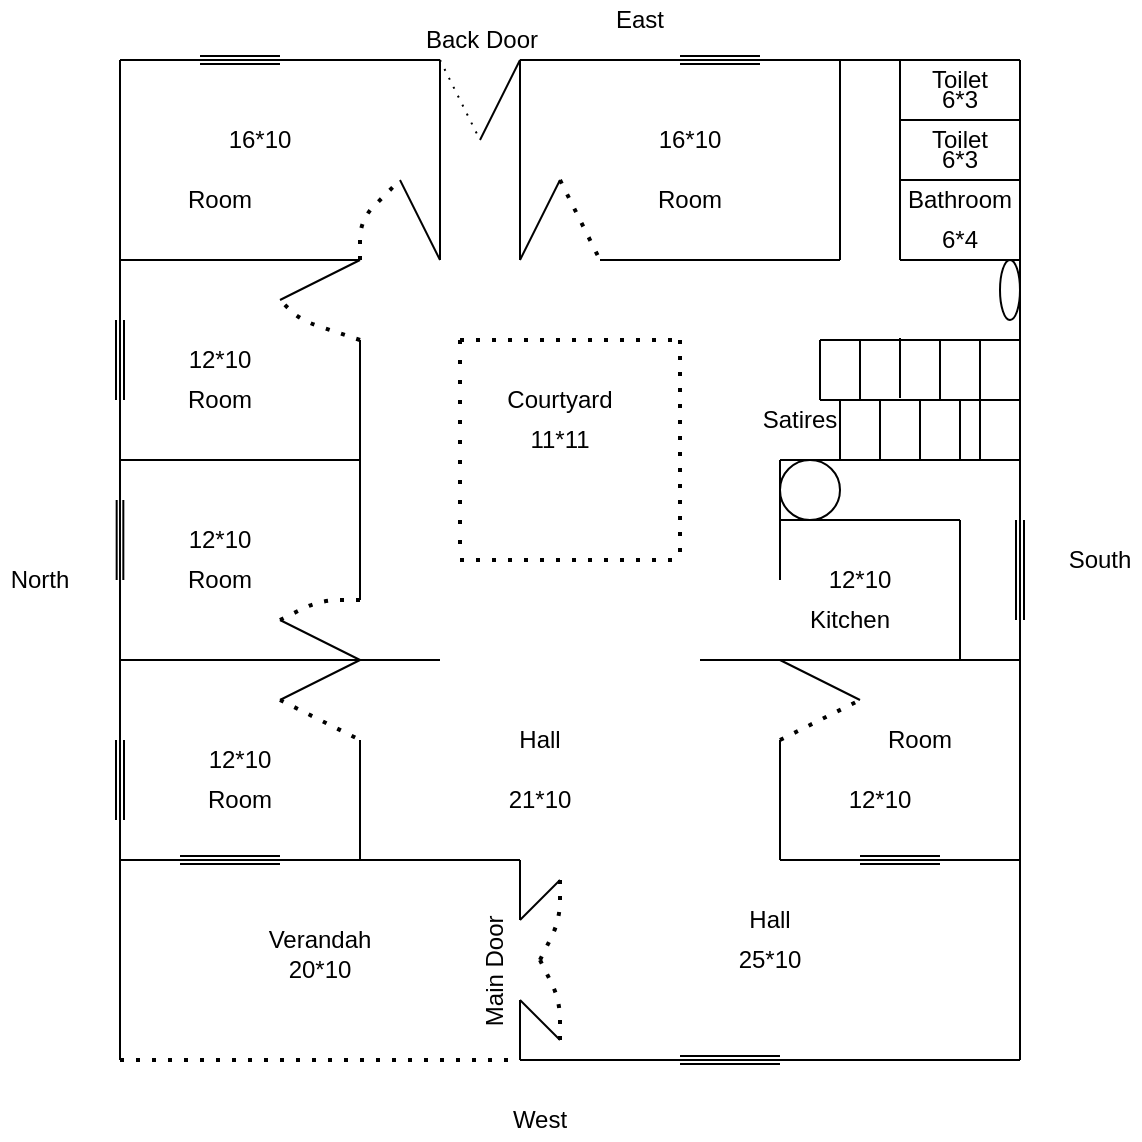 <mxfile version="13.6.5" type="github">
  <diagram id="W4qcIJqM5TH2uGRc-HzY" name="Page-1">
    <mxGraphModel dx="699" dy="483" grid="1" gridSize="10" guides="1" tooltips="1" connect="1" arrows="1" fold="1" page="1" pageScale="1" pageWidth="850" pageHeight="1100" math="0" shadow="0">
      <root>
        <mxCell id="0" />
        <mxCell id="1" parent="0" />
        <mxCell id="wTaN5fKpcjd5_OWW5WGO-2" value="" style="endArrow=none;html=1;" edge="1" parent="1">
          <mxGeometry width="50" height="50" relative="1" as="geometry">
            <mxPoint x="320" y="40" as="sourcePoint" />
            <mxPoint x="570" y="40" as="targetPoint" />
          </mxGeometry>
        </mxCell>
        <mxCell id="wTaN5fKpcjd5_OWW5WGO-3" value="" style="endArrow=none;html=1;" edge="1" parent="1">
          <mxGeometry width="50" height="50" relative="1" as="geometry">
            <mxPoint x="120" y="540" as="sourcePoint" />
            <mxPoint x="120" y="40" as="targetPoint" />
          </mxGeometry>
        </mxCell>
        <mxCell id="wTaN5fKpcjd5_OWW5WGO-4" value="" style="endArrow=none;html=1;" edge="1" parent="1">
          <mxGeometry width="50" height="50" relative="1" as="geometry">
            <mxPoint x="570" y="540" as="sourcePoint" />
            <mxPoint x="570" y="40" as="targetPoint" />
          </mxGeometry>
        </mxCell>
        <mxCell id="wTaN5fKpcjd5_OWW5WGO-5" value="" style="endArrow=none;html=1;" edge="1" parent="1">
          <mxGeometry width="50" height="50" relative="1" as="geometry">
            <mxPoint x="320" y="540" as="sourcePoint" />
            <mxPoint x="570" y="540" as="targetPoint" />
          </mxGeometry>
        </mxCell>
        <mxCell id="wTaN5fKpcjd5_OWW5WGO-6" value="" style="endArrow=none;dashed=1;html=1;dashPattern=1 3;strokeWidth=2;" edge="1" parent="1">
          <mxGeometry width="50" height="50" relative="1" as="geometry">
            <mxPoint x="120" y="540" as="sourcePoint" />
            <mxPoint x="320" y="540" as="targetPoint" />
          </mxGeometry>
        </mxCell>
        <mxCell id="wTaN5fKpcjd5_OWW5WGO-7" value="" style="endArrow=none;html=1;" edge="1" parent="1">
          <mxGeometry width="50" height="50" relative="1" as="geometry">
            <mxPoint x="120" y="140" as="sourcePoint" />
            <mxPoint x="240" y="140" as="targetPoint" />
          </mxGeometry>
        </mxCell>
        <mxCell id="wTaN5fKpcjd5_OWW5WGO-8" value="" style="endArrow=none;html=1;" edge="1" parent="1">
          <mxGeometry width="50" height="50" relative="1" as="geometry">
            <mxPoint x="360" y="140" as="sourcePoint" />
            <mxPoint x="480" y="140" as="targetPoint" />
          </mxGeometry>
        </mxCell>
        <mxCell id="wTaN5fKpcjd5_OWW5WGO-9" value="" style="endArrow=none;html=1;" edge="1" parent="1">
          <mxGeometry width="50" height="50" relative="1" as="geometry">
            <mxPoint x="280" y="140" as="sourcePoint" />
            <mxPoint x="280" y="40" as="targetPoint" />
          </mxGeometry>
        </mxCell>
        <mxCell id="wTaN5fKpcjd5_OWW5WGO-10" value="" style="endArrow=none;html=1;" edge="1" parent="1">
          <mxGeometry width="50" height="50" relative="1" as="geometry">
            <mxPoint x="320" y="140" as="sourcePoint" />
            <mxPoint x="320" y="40" as="targetPoint" />
          </mxGeometry>
        </mxCell>
        <mxCell id="wTaN5fKpcjd5_OWW5WGO-11" value="" style="endArrow=none;html=1;" edge="1" parent="1">
          <mxGeometry width="50" height="50" relative="1" as="geometry">
            <mxPoint x="480" y="140" as="sourcePoint" />
            <mxPoint x="480" y="40" as="targetPoint" />
          </mxGeometry>
        </mxCell>
        <mxCell id="wTaN5fKpcjd5_OWW5WGO-13" value="" style="endArrow=none;html=1;" edge="1" parent="1">
          <mxGeometry width="50" height="50" relative="1" as="geometry">
            <mxPoint x="510" y="140" as="sourcePoint" />
            <mxPoint x="510" y="40" as="targetPoint" />
          </mxGeometry>
        </mxCell>
        <mxCell id="wTaN5fKpcjd5_OWW5WGO-14" value="" style="endArrow=none;html=1;" edge="1" parent="1">
          <mxGeometry width="50" height="50" relative="1" as="geometry">
            <mxPoint x="510" y="70" as="sourcePoint" />
            <mxPoint x="570" y="70" as="targetPoint" />
          </mxGeometry>
        </mxCell>
        <mxCell id="wTaN5fKpcjd5_OWW5WGO-15" value="" style="endArrow=none;html=1;" edge="1" parent="1">
          <mxGeometry width="50" height="50" relative="1" as="geometry">
            <mxPoint x="510" y="100" as="sourcePoint" />
            <mxPoint x="570" y="100" as="targetPoint" />
          </mxGeometry>
        </mxCell>
        <mxCell id="wTaN5fKpcjd5_OWW5WGO-16" value="" style="endArrow=none;html=1;" edge="1" parent="1">
          <mxGeometry width="50" height="50" relative="1" as="geometry">
            <mxPoint x="510" y="140" as="sourcePoint" />
            <mxPoint x="570" y="140" as="targetPoint" />
          </mxGeometry>
        </mxCell>
        <mxCell id="wTaN5fKpcjd5_OWW5WGO-17" value="" style="endArrow=none;html=1;" edge="1" parent="1">
          <mxGeometry width="50" height="50" relative="1" as="geometry">
            <mxPoint x="240" y="240" as="sourcePoint" />
            <mxPoint x="240" y="180" as="targetPoint" />
          </mxGeometry>
        </mxCell>
        <mxCell id="wTaN5fKpcjd5_OWW5WGO-18" value="" style="endArrow=none;html=1;" edge="1" parent="1">
          <mxGeometry width="50" height="50" relative="1" as="geometry">
            <mxPoint x="120" y="240" as="sourcePoint" />
            <mxPoint x="240" y="240" as="targetPoint" />
          </mxGeometry>
        </mxCell>
        <mxCell id="wTaN5fKpcjd5_OWW5WGO-19" value="" style="endArrow=none;html=1;" edge="1" parent="1">
          <mxGeometry width="50" height="50" relative="1" as="geometry">
            <mxPoint x="240" y="310" as="sourcePoint" />
            <mxPoint x="240" y="240" as="targetPoint" />
          </mxGeometry>
        </mxCell>
        <mxCell id="wTaN5fKpcjd5_OWW5WGO-20" value="" style="endArrow=none;html=1;" edge="1" parent="1">
          <mxGeometry width="50" height="50" relative="1" as="geometry">
            <mxPoint x="120" y="340" as="sourcePoint" />
            <mxPoint x="240" y="340" as="targetPoint" />
          </mxGeometry>
        </mxCell>
        <mxCell id="wTaN5fKpcjd5_OWW5WGO-21" value="" style="endArrow=none;html=1;" edge="1" parent="1">
          <mxGeometry width="50" height="50" relative="1" as="geometry">
            <mxPoint x="240" y="440" as="sourcePoint" />
            <mxPoint x="240" y="380" as="targetPoint" />
          </mxGeometry>
        </mxCell>
        <mxCell id="wTaN5fKpcjd5_OWW5WGO-22" value="" style="endArrow=none;html=1;" edge="1" parent="1">
          <mxGeometry width="50" height="50" relative="1" as="geometry">
            <mxPoint x="120" y="440" as="sourcePoint" />
            <mxPoint x="320" y="440" as="targetPoint" />
          </mxGeometry>
        </mxCell>
        <mxCell id="wTaN5fKpcjd5_OWW5WGO-26" value="" style="endArrow=none;html=1;" edge="1" parent="1">
          <mxGeometry width="50" height="50" relative="1" as="geometry">
            <mxPoint x="450" y="240" as="sourcePoint" />
            <mxPoint x="570" y="240" as="targetPoint" />
          </mxGeometry>
        </mxCell>
        <mxCell id="wTaN5fKpcjd5_OWW5WGO-27" value="" style="endArrow=none;html=1;" edge="1" parent="1">
          <mxGeometry width="50" height="50" relative="1" as="geometry">
            <mxPoint x="450" y="300" as="sourcePoint" />
            <mxPoint x="450" y="240" as="targetPoint" />
          </mxGeometry>
        </mxCell>
        <mxCell id="wTaN5fKpcjd5_OWW5WGO-28" value="" style="endArrow=none;html=1;" edge="1" parent="1">
          <mxGeometry width="50" height="50" relative="1" as="geometry">
            <mxPoint x="450" y="340" as="sourcePoint" />
            <mxPoint x="570" y="340" as="targetPoint" />
          </mxGeometry>
        </mxCell>
        <mxCell id="wTaN5fKpcjd5_OWW5WGO-29" value="" style="endArrow=none;html=1;" edge="1" parent="1">
          <mxGeometry width="50" height="50" relative="1" as="geometry">
            <mxPoint x="120" y="40" as="sourcePoint" />
            <mxPoint x="280" y="40" as="targetPoint" />
          </mxGeometry>
        </mxCell>
        <mxCell id="wTaN5fKpcjd5_OWW5WGO-30" value="" style="endArrow=none;html=1;" edge="1" parent="1">
          <mxGeometry width="50" height="50" relative="1" as="geometry">
            <mxPoint x="470" y="210" as="sourcePoint" />
            <mxPoint x="570" y="210" as="targetPoint" />
          </mxGeometry>
        </mxCell>
        <mxCell id="wTaN5fKpcjd5_OWW5WGO-31" value="" style="endArrow=none;html=1;" edge="1" parent="1">
          <mxGeometry width="50" height="50" relative="1" as="geometry">
            <mxPoint x="470" y="180" as="sourcePoint" />
            <mxPoint x="570" y="180" as="targetPoint" />
          </mxGeometry>
        </mxCell>
        <mxCell id="wTaN5fKpcjd5_OWW5WGO-32" value="" style="endArrow=none;html=1;" edge="1" parent="1">
          <mxGeometry width="50" height="50" relative="1" as="geometry">
            <mxPoint x="470" y="210" as="sourcePoint" />
            <mxPoint x="470" y="180" as="targetPoint" />
          </mxGeometry>
        </mxCell>
        <mxCell id="wTaN5fKpcjd5_OWW5WGO-33" value="" style="endArrow=none;html=1;" edge="1" parent="1">
          <mxGeometry width="50" height="50" relative="1" as="geometry">
            <mxPoint x="490" y="210" as="sourcePoint" />
            <mxPoint x="490" y="180" as="targetPoint" />
          </mxGeometry>
        </mxCell>
        <mxCell id="wTaN5fKpcjd5_OWW5WGO-34" value="" style="endArrow=none;html=1;" edge="1" parent="1">
          <mxGeometry width="50" height="50" relative="1" as="geometry">
            <mxPoint x="510" y="209" as="sourcePoint" />
            <mxPoint x="510" y="179" as="targetPoint" />
          </mxGeometry>
        </mxCell>
        <mxCell id="wTaN5fKpcjd5_OWW5WGO-35" value="" style="endArrow=none;html=1;" edge="1" parent="1">
          <mxGeometry width="50" height="50" relative="1" as="geometry">
            <mxPoint x="530" y="210" as="sourcePoint" />
            <mxPoint x="530" y="180" as="targetPoint" />
          </mxGeometry>
        </mxCell>
        <mxCell id="wTaN5fKpcjd5_OWW5WGO-36" value="" style="endArrow=none;html=1;" edge="1" parent="1">
          <mxGeometry width="50" height="50" relative="1" as="geometry">
            <mxPoint x="550" y="210" as="sourcePoint" />
            <mxPoint x="550" y="180" as="targetPoint" />
          </mxGeometry>
        </mxCell>
        <mxCell id="wTaN5fKpcjd5_OWW5WGO-37" value="" style="endArrow=none;html=1;" edge="1" parent="1">
          <mxGeometry width="50" height="50" relative="1" as="geometry">
            <mxPoint x="540" y="240" as="sourcePoint" />
            <mxPoint x="540" y="210" as="targetPoint" />
          </mxGeometry>
        </mxCell>
        <mxCell id="wTaN5fKpcjd5_OWW5WGO-38" value="" style="endArrow=none;html=1;" edge="1" parent="1">
          <mxGeometry width="50" height="50" relative="1" as="geometry">
            <mxPoint x="520" y="240" as="sourcePoint" />
            <mxPoint x="520" y="210" as="targetPoint" />
          </mxGeometry>
        </mxCell>
        <mxCell id="wTaN5fKpcjd5_OWW5WGO-39" value="" style="endArrow=none;html=1;" edge="1" parent="1">
          <mxGeometry width="50" height="50" relative="1" as="geometry">
            <mxPoint x="500" y="240" as="sourcePoint" />
            <mxPoint x="500" y="210" as="targetPoint" />
          </mxGeometry>
        </mxCell>
        <mxCell id="wTaN5fKpcjd5_OWW5WGO-40" value="" style="endArrow=none;html=1;" edge="1" parent="1">
          <mxGeometry width="50" height="50" relative="1" as="geometry">
            <mxPoint x="480" y="240" as="sourcePoint" />
            <mxPoint x="480" y="210" as="targetPoint" />
          </mxGeometry>
        </mxCell>
        <mxCell id="wTaN5fKpcjd5_OWW5WGO-41" value="" style="endArrow=none;html=1;" edge="1" parent="1">
          <mxGeometry width="50" height="50" relative="1" as="geometry">
            <mxPoint x="550" y="240" as="sourcePoint" />
            <mxPoint x="550" y="210" as="targetPoint" />
            <Array as="points">
              <mxPoint x="550" y="220" />
            </Array>
          </mxGeometry>
        </mxCell>
        <mxCell id="wTaN5fKpcjd5_OWW5WGO-42" value="" style="endArrow=none;html=1;" edge="1" parent="1">
          <mxGeometry width="50" height="50" relative="1" as="geometry">
            <mxPoint x="320" y="470" as="sourcePoint" />
            <mxPoint x="320" y="440" as="targetPoint" />
          </mxGeometry>
        </mxCell>
        <mxCell id="wTaN5fKpcjd5_OWW5WGO-43" value="" style="endArrow=none;html=1;" edge="1" parent="1">
          <mxGeometry width="50" height="50" relative="1" as="geometry">
            <mxPoint x="450" y="440.0" as="sourcePoint" />
            <mxPoint x="450" y="380" as="targetPoint" />
          </mxGeometry>
        </mxCell>
        <mxCell id="wTaN5fKpcjd5_OWW5WGO-44" value="" style="endArrow=none;html=1;" edge="1" parent="1">
          <mxGeometry width="50" height="50" relative="1" as="geometry">
            <mxPoint x="450" y="440" as="sourcePoint" />
            <mxPoint x="570" y="440" as="targetPoint" />
          </mxGeometry>
        </mxCell>
        <mxCell id="wTaN5fKpcjd5_OWW5WGO-45" value="" style="ellipse;whiteSpace=wrap;html=1;" vertex="1" parent="1">
          <mxGeometry x="560" y="140" width="10" height="30" as="geometry" />
        </mxCell>
        <mxCell id="wTaN5fKpcjd5_OWW5WGO-46" value="" style="endArrow=none;html=1;" edge="1" parent="1">
          <mxGeometry width="50" height="50" relative="1" as="geometry">
            <mxPoint x="450" y="270" as="sourcePoint" />
            <mxPoint x="540" y="270" as="targetPoint" />
          </mxGeometry>
        </mxCell>
        <mxCell id="wTaN5fKpcjd5_OWW5WGO-47" value="" style="endArrow=none;html=1;" edge="1" parent="1">
          <mxGeometry width="50" height="50" relative="1" as="geometry">
            <mxPoint x="540" y="340" as="sourcePoint" />
            <mxPoint x="540" y="270" as="targetPoint" />
          </mxGeometry>
        </mxCell>
        <mxCell id="wTaN5fKpcjd5_OWW5WGO-49" value="" style="endArrow=none;dashed=1;html=1;dashPattern=1 3;strokeWidth=2;" edge="1" parent="1">
          <mxGeometry width="50" height="50" relative="1" as="geometry">
            <mxPoint x="290" y="290" as="sourcePoint" />
            <mxPoint x="400" y="290" as="targetPoint" />
          </mxGeometry>
        </mxCell>
        <mxCell id="wTaN5fKpcjd5_OWW5WGO-50" value="" style="endArrow=none;dashed=1;html=1;dashPattern=1 3;strokeWidth=2;" edge="1" parent="1">
          <mxGeometry width="50" height="50" relative="1" as="geometry">
            <mxPoint x="290" y="180" as="sourcePoint" />
            <mxPoint x="400" y="180" as="targetPoint" />
          </mxGeometry>
        </mxCell>
        <mxCell id="wTaN5fKpcjd5_OWW5WGO-51" value="" style="endArrow=none;dashed=1;html=1;dashPattern=1 4;strokeWidth=2;" edge="1" parent="1">
          <mxGeometry width="50" height="50" relative="1" as="geometry">
            <mxPoint x="290" y="180" as="sourcePoint" />
            <mxPoint x="290" y="290" as="targetPoint" />
          </mxGeometry>
        </mxCell>
        <mxCell id="wTaN5fKpcjd5_OWW5WGO-52" value="" style="endArrow=none;dashed=1;html=1;dashPattern=1 3;strokeWidth=2;" edge="1" parent="1">
          <mxGeometry width="50" height="50" relative="1" as="geometry">
            <mxPoint x="400" y="180" as="sourcePoint" />
            <mxPoint x="400" y="290" as="targetPoint" />
          </mxGeometry>
        </mxCell>
        <mxCell id="wTaN5fKpcjd5_OWW5WGO-53" value="" style="endArrow=none;html=1;" edge="1" parent="1">
          <mxGeometry width="50" height="50" relative="1" as="geometry">
            <mxPoint x="320" y="540" as="sourcePoint" />
            <mxPoint x="320" y="510" as="targetPoint" />
          </mxGeometry>
        </mxCell>
        <mxCell id="wTaN5fKpcjd5_OWW5WGO-54" value="" style="endArrow=none;html=1;" edge="1" parent="1">
          <mxGeometry width="50" height="50" relative="1" as="geometry">
            <mxPoint x="260" y="100" as="sourcePoint" />
            <mxPoint x="280" y="140" as="targetPoint" />
          </mxGeometry>
        </mxCell>
        <mxCell id="wTaN5fKpcjd5_OWW5WGO-55" value="" style="endArrow=none;dashed=1;html=1;dashPattern=1 3;strokeWidth=2;" edge="1" parent="1">
          <mxGeometry width="50" height="50" relative="1" as="geometry">
            <mxPoint x="240" y="140" as="sourcePoint" />
            <mxPoint x="260" y="100" as="targetPoint" />
            <Array as="points">
              <mxPoint x="240" y="120" />
            </Array>
          </mxGeometry>
        </mxCell>
        <mxCell id="wTaN5fKpcjd5_OWW5WGO-56" value="" style="endArrow=none;html=1;" edge="1" parent="1">
          <mxGeometry width="50" height="50" relative="1" as="geometry">
            <mxPoint x="320" y="140" as="sourcePoint" />
            <mxPoint x="340" y="100" as="targetPoint" />
          </mxGeometry>
        </mxCell>
        <mxCell id="wTaN5fKpcjd5_OWW5WGO-57" value="" style="endArrow=none;html=1;" edge="1" parent="1">
          <mxGeometry width="50" height="50" relative="1" as="geometry">
            <mxPoint x="240" y="140" as="sourcePoint" />
            <mxPoint x="200" y="160" as="targetPoint" />
          </mxGeometry>
        </mxCell>
        <mxCell id="wTaN5fKpcjd5_OWW5WGO-58" value="" style="endArrow=none;html=1;" edge="1" parent="1">
          <mxGeometry width="50" height="50" relative="1" as="geometry">
            <mxPoint x="240" y="340" as="sourcePoint" />
            <mxPoint x="200" y="320" as="targetPoint" />
          </mxGeometry>
        </mxCell>
        <mxCell id="wTaN5fKpcjd5_OWW5WGO-59" value="" style="endArrow=none;html=1;" edge="1" parent="1">
          <mxGeometry width="50" height="50" relative="1" as="geometry">
            <mxPoint x="240" y="340" as="sourcePoint" />
            <mxPoint x="200" y="360" as="targetPoint" />
          </mxGeometry>
        </mxCell>
        <mxCell id="wTaN5fKpcjd5_OWW5WGO-60" value="" style="endArrow=none;html=1;" edge="1" parent="1">
          <mxGeometry width="50" height="50" relative="1" as="geometry">
            <mxPoint x="450" y="340" as="sourcePoint" />
            <mxPoint x="490" y="360" as="targetPoint" />
          </mxGeometry>
        </mxCell>
        <mxCell id="wTaN5fKpcjd5_OWW5WGO-61" value="" style="endArrow=none;html=1;" edge="1" parent="1">
          <mxGeometry width="50" height="50" relative="1" as="geometry">
            <mxPoint x="320" y="470" as="sourcePoint" />
            <mxPoint x="340" y="450" as="targetPoint" />
          </mxGeometry>
        </mxCell>
        <mxCell id="wTaN5fKpcjd5_OWW5WGO-62" value="" style="endArrow=none;html=1;" edge="1" parent="1">
          <mxGeometry width="50" height="50" relative="1" as="geometry">
            <mxPoint x="320" y="510" as="sourcePoint" />
            <mxPoint x="340" y="530" as="targetPoint" />
          </mxGeometry>
        </mxCell>
        <mxCell id="wTaN5fKpcjd5_OWW5WGO-63" value="" style="endArrow=none;dashed=1;html=1;dashPattern=1 3;strokeWidth=2;" edge="1" parent="1">
          <mxGeometry width="50" height="50" relative="1" as="geometry">
            <mxPoint x="240" y="180" as="sourcePoint" />
            <mxPoint x="200" y="160" as="targetPoint" />
            <Array as="points">
              <mxPoint x="210" y="170" />
            </Array>
          </mxGeometry>
        </mxCell>
        <mxCell id="wTaN5fKpcjd5_OWW5WGO-64" value="" style="endArrow=none;dashed=1;html=1;dashPattern=1 3;strokeWidth=2;" edge="1" parent="1">
          <mxGeometry width="50" height="50" relative="1" as="geometry">
            <mxPoint x="200" y="320" as="sourcePoint" />
            <mxPoint x="240" y="310" as="targetPoint" />
            <Array as="points">
              <mxPoint x="220" y="310" />
            </Array>
          </mxGeometry>
        </mxCell>
        <mxCell id="wTaN5fKpcjd5_OWW5WGO-65" value="" style="endArrow=none;dashed=1;html=1;dashPattern=1 3;strokeWidth=2;" edge="1" parent="1">
          <mxGeometry width="50" height="50" relative="1" as="geometry">
            <mxPoint x="200" y="360" as="sourcePoint" />
            <mxPoint x="240" y="380" as="targetPoint" />
            <Array as="points" />
          </mxGeometry>
        </mxCell>
        <mxCell id="wTaN5fKpcjd5_OWW5WGO-66" value="" style="endArrow=none;dashed=1;html=1;dashPattern=1 3;strokeWidth=2;" edge="1" parent="1">
          <mxGeometry width="50" height="50" relative="1" as="geometry">
            <mxPoint x="340" y="100" as="sourcePoint" />
            <mxPoint x="360" y="140" as="targetPoint" />
            <Array as="points" />
          </mxGeometry>
        </mxCell>
        <mxCell id="wTaN5fKpcjd5_OWW5WGO-67" value="" style="endArrow=none;dashed=1;html=1;dashPattern=1 3;strokeWidth=2;" edge="1" parent="1">
          <mxGeometry width="50" height="50" relative="1" as="geometry">
            <mxPoint x="450" y="380" as="sourcePoint" />
            <mxPoint x="490" y="360" as="targetPoint" />
            <Array as="points" />
          </mxGeometry>
        </mxCell>
        <mxCell id="wTaN5fKpcjd5_OWW5WGO-68" value="" style="endArrow=none;dashed=1;html=1;dashPattern=1 3;strokeWidth=2;" edge="1" parent="1">
          <mxGeometry width="50" height="50" relative="1" as="geometry">
            <mxPoint x="330" y="490" as="sourcePoint" />
            <mxPoint x="340" y="450" as="targetPoint" />
            <Array as="points">
              <mxPoint x="340" y="470" />
            </Array>
          </mxGeometry>
        </mxCell>
        <mxCell id="wTaN5fKpcjd5_OWW5WGO-69" value="" style="endArrow=none;dashed=1;html=1;dashPattern=1 3;strokeWidth=2;" edge="1" parent="1">
          <mxGeometry width="50" height="50" relative="1" as="geometry">
            <mxPoint x="340" y="530" as="sourcePoint" />
            <mxPoint x="330" y="490" as="targetPoint" />
            <Array as="points">
              <mxPoint x="340" y="510" />
            </Array>
          </mxGeometry>
        </mxCell>
        <mxCell id="wTaN5fKpcjd5_OWW5WGO-70" value="" style="endArrow=none;html=1;dashed=1;dashPattern=1 4;" edge="1" parent="1">
          <mxGeometry width="50" height="50" relative="1" as="geometry">
            <mxPoint x="280" y="40" as="sourcePoint" />
            <mxPoint x="300" y="80" as="targetPoint" />
            <Array as="points" />
          </mxGeometry>
        </mxCell>
        <mxCell id="wTaN5fKpcjd5_OWW5WGO-73" value="" style="endArrow=none;html=1;" edge="1" parent="1">
          <mxGeometry width="50" height="50" relative="1" as="geometry">
            <mxPoint x="300" y="80" as="sourcePoint" />
            <mxPoint x="320" y="40" as="targetPoint" />
          </mxGeometry>
        </mxCell>
        <mxCell id="wTaN5fKpcjd5_OWW5WGO-74" value="" style="shape=link;html=1;" edge="1" parent="1">
          <mxGeometry width="100" relative="1" as="geometry">
            <mxPoint x="120" y="170" as="sourcePoint" />
            <mxPoint x="120" y="210" as="targetPoint" />
          </mxGeometry>
        </mxCell>
        <mxCell id="wTaN5fKpcjd5_OWW5WGO-75" value="" style="shape=link;html=1;width=-3.333;" edge="1" parent="1">
          <mxGeometry width="100" relative="1" as="geometry">
            <mxPoint x="120" y="260" as="sourcePoint" />
            <mxPoint x="120" y="300" as="targetPoint" />
          </mxGeometry>
        </mxCell>
        <mxCell id="wTaN5fKpcjd5_OWW5WGO-77" value="" style="shape=link;html=1;" edge="1" parent="1">
          <mxGeometry width="100" relative="1" as="geometry">
            <mxPoint x="120" y="380" as="sourcePoint" />
            <mxPoint x="120" y="420" as="targetPoint" />
          </mxGeometry>
        </mxCell>
        <mxCell id="wTaN5fKpcjd5_OWW5WGO-78" value="" style="shape=link;html=1;" edge="1" parent="1">
          <mxGeometry width="100" relative="1" as="geometry">
            <mxPoint x="200" y="40" as="sourcePoint" />
            <mxPoint x="160" y="40" as="targetPoint" />
          </mxGeometry>
        </mxCell>
        <mxCell id="wTaN5fKpcjd5_OWW5WGO-79" value="" style="shape=link;html=1;" edge="1" parent="1">
          <mxGeometry width="100" relative="1" as="geometry">
            <mxPoint x="440" y="40" as="sourcePoint" />
            <mxPoint x="400" y="40" as="targetPoint" />
          </mxGeometry>
        </mxCell>
        <mxCell id="wTaN5fKpcjd5_OWW5WGO-80" value="" style="shape=link;html=1;" edge="1" parent="1">
          <mxGeometry width="100" relative="1" as="geometry">
            <mxPoint x="570" y="320" as="sourcePoint" />
            <mxPoint x="570" y="270" as="targetPoint" />
          </mxGeometry>
        </mxCell>
        <mxCell id="wTaN5fKpcjd5_OWW5WGO-81" value="" style="shape=link;html=1;" edge="1" parent="1">
          <mxGeometry width="100" relative="1" as="geometry">
            <mxPoint x="490" y="440" as="sourcePoint" />
            <mxPoint x="530" y="440" as="targetPoint" />
          </mxGeometry>
        </mxCell>
        <mxCell id="wTaN5fKpcjd5_OWW5WGO-82" value="" style="shape=link;html=1;" edge="1" parent="1">
          <mxGeometry width="100" relative="1" as="geometry">
            <mxPoint x="150" y="440" as="sourcePoint" />
            <mxPoint x="200" y="440" as="targetPoint" />
          </mxGeometry>
        </mxCell>
        <mxCell id="wTaN5fKpcjd5_OWW5WGO-83" value="" style="shape=link;html=1;" edge="1" parent="1">
          <mxGeometry width="100" relative="1" as="geometry">
            <mxPoint x="450" y="540" as="sourcePoint" />
            <mxPoint x="400" y="540" as="targetPoint" />
          </mxGeometry>
        </mxCell>
        <mxCell id="wTaN5fKpcjd5_OWW5WGO-86" value="11*11" style="text;html=1;strokeColor=none;fillColor=none;align=center;verticalAlign=middle;whiteSpace=wrap;rounded=0;" vertex="1" parent="1">
          <mxGeometry x="320" y="220" width="40" height="20" as="geometry" />
        </mxCell>
        <mxCell id="wTaN5fKpcjd5_OWW5WGO-87" value="12*10" style="text;html=1;strokeColor=none;fillColor=none;align=center;verticalAlign=middle;whiteSpace=wrap;rounded=0;" vertex="1" parent="1">
          <mxGeometry x="160" y="380" width="40" height="20" as="geometry" />
        </mxCell>
        <mxCell id="wTaN5fKpcjd5_OWW5WGO-88" value="12*10" style="text;html=1;strokeColor=none;fillColor=none;align=center;verticalAlign=middle;whiteSpace=wrap;rounded=0;" vertex="1" parent="1">
          <mxGeometry x="150" y="270" width="40" height="20" as="geometry" />
        </mxCell>
        <mxCell id="wTaN5fKpcjd5_OWW5WGO-89" value="12*10" style="text;html=1;strokeColor=none;fillColor=none;align=center;verticalAlign=middle;whiteSpace=wrap;rounded=0;" vertex="1" parent="1">
          <mxGeometry x="150" y="180" width="40" height="20" as="geometry" />
        </mxCell>
        <mxCell id="wTaN5fKpcjd5_OWW5WGO-90" value="12*10" style="text;html=1;strokeColor=none;fillColor=none;align=center;verticalAlign=middle;whiteSpace=wrap;rounded=0;" vertex="1" parent="1">
          <mxGeometry x="480" y="400" width="40" height="20" as="geometry" />
        </mxCell>
        <mxCell id="wTaN5fKpcjd5_OWW5WGO-91" value="12*10" style="text;html=1;strokeColor=none;fillColor=none;align=center;verticalAlign=middle;whiteSpace=wrap;rounded=0;" vertex="1" parent="1">
          <mxGeometry x="470" y="290" width="40" height="20" as="geometry" />
        </mxCell>
        <mxCell id="wTaN5fKpcjd5_OWW5WGO-92" value="16*10" style="text;html=1;strokeColor=none;fillColor=none;align=center;verticalAlign=middle;whiteSpace=wrap;rounded=0;" vertex="1" parent="1">
          <mxGeometry x="170" y="70" width="40" height="20" as="geometry" />
        </mxCell>
        <mxCell id="wTaN5fKpcjd5_OWW5WGO-93" value="16*10" style="text;html=1;strokeColor=none;fillColor=none;align=center;verticalAlign=middle;whiteSpace=wrap;rounded=0;" vertex="1" parent="1">
          <mxGeometry x="385" y="70" width="40" height="20" as="geometry" />
        </mxCell>
        <mxCell id="wTaN5fKpcjd5_OWW5WGO-94" value="6*3" style="text;html=1;strokeColor=none;fillColor=none;align=center;verticalAlign=middle;whiteSpace=wrap;rounded=0;" vertex="1" parent="1">
          <mxGeometry x="520" y="50" width="40" height="20" as="geometry" />
        </mxCell>
        <mxCell id="wTaN5fKpcjd5_OWW5WGO-96" value="6*3" style="text;html=1;strokeColor=none;fillColor=none;align=center;verticalAlign=middle;whiteSpace=wrap;rounded=0;" vertex="1" parent="1">
          <mxGeometry x="520" y="80" width="40" height="20" as="geometry" />
        </mxCell>
        <mxCell id="wTaN5fKpcjd5_OWW5WGO-97" value="6*4" style="text;html=1;strokeColor=none;fillColor=none;align=center;verticalAlign=middle;whiteSpace=wrap;rounded=0;" vertex="1" parent="1">
          <mxGeometry x="520" y="120" width="40" height="20" as="geometry" />
        </mxCell>
        <mxCell id="wTaN5fKpcjd5_OWW5WGO-98" value="25*10" style="text;html=1;strokeColor=none;fillColor=none;align=center;verticalAlign=middle;whiteSpace=wrap;rounded=0;" vertex="1" parent="1">
          <mxGeometry x="425" y="480" width="40" height="20" as="geometry" />
        </mxCell>
        <mxCell id="wTaN5fKpcjd5_OWW5WGO-99" value="" style="ellipse;whiteSpace=wrap;html=1;" vertex="1" parent="1">
          <mxGeometry x="450" y="240" width="30" height="30" as="geometry" />
        </mxCell>
        <mxCell id="wTaN5fKpcjd5_OWW5WGO-100" value="East" style="text;html=1;strokeColor=none;fillColor=none;align=center;verticalAlign=middle;whiteSpace=wrap;rounded=0;" vertex="1" parent="1">
          <mxGeometry x="360" y="10" width="40" height="20" as="geometry" />
        </mxCell>
        <mxCell id="wTaN5fKpcjd5_OWW5WGO-101" value="West" style="text;html=1;strokeColor=none;fillColor=none;align=center;verticalAlign=middle;whiteSpace=wrap;rounded=0;" vertex="1" parent="1">
          <mxGeometry x="310" y="560" width="40" height="20" as="geometry" />
        </mxCell>
        <mxCell id="wTaN5fKpcjd5_OWW5WGO-102" value="South" style="text;html=1;strokeColor=none;fillColor=none;align=center;verticalAlign=middle;whiteSpace=wrap;rounded=0;" vertex="1" parent="1">
          <mxGeometry x="590" y="280" width="40" height="20" as="geometry" />
        </mxCell>
        <mxCell id="wTaN5fKpcjd5_OWW5WGO-103" value="North" style="text;html=1;strokeColor=none;fillColor=none;align=center;verticalAlign=middle;whiteSpace=wrap;rounded=0;" vertex="1" parent="1">
          <mxGeometry x="60" y="290" width="40" height="20" as="geometry" />
        </mxCell>
        <mxCell id="wTaN5fKpcjd5_OWW5WGO-104" value="Toilet" style="text;html=1;strokeColor=none;fillColor=none;align=center;verticalAlign=middle;whiteSpace=wrap;rounded=0;" vertex="1" parent="1">
          <mxGeometry x="520" y="40" width="40" height="20" as="geometry" />
        </mxCell>
        <mxCell id="wTaN5fKpcjd5_OWW5WGO-105" value="Toilet" style="text;html=1;strokeColor=none;fillColor=none;align=center;verticalAlign=middle;whiteSpace=wrap;rounded=0;" vertex="1" parent="1">
          <mxGeometry x="520" y="70" width="40" height="20" as="geometry" />
        </mxCell>
        <mxCell id="wTaN5fKpcjd5_OWW5WGO-106" value="Bathroom" style="text;html=1;strokeColor=none;fillColor=none;align=center;verticalAlign=middle;whiteSpace=wrap;rounded=0;" vertex="1" parent="1">
          <mxGeometry x="520" y="100" width="40" height="20" as="geometry" />
        </mxCell>
        <mxCell id="wTaN5fKpcjd5_OWW5WGO-109" value="Room" style="text;html=1;strokeColor=none;fillColor=none;align=center;verticalAlign=middle;whiteSpace=wrap;rounded=0;" vertex="1" parent="1">
          <mxGeometry x="150" y="100" width="40" height="20" as="geometry" />
        </mxCell>
        <mxCell id="wTaN5fKpcjd5_OWW5WGO-110" value="Room" style="text;html=1;strokeColor=none;fillColor=none;align=center;verticalAlign=middle;whiteSpace=wrap;rounded=0;" vertex="1" parent="1">
          <mxGeometry x="385" y="100" width="40" height="20" as="geometry" />
        </mxCell>
        <mxCell id="wTaN5fKpcjd5_OWW5WGO-111" value="Room" style="text;html=1;strokeColor=none;fillColor=none;align=center;verticalAlign=middle;whiteSpace=wrap;rounded=0;" vertex="1" parent="1">
          <mxGeometry x="150" y="200" width="40" height="20" as="geometry" />
        </mxCell>
        <mxCell id="wTaN5fKpcjd5_OWW5WGO-112" value="Room" style="text;html=1;strokeColor=none;fillColor=none;align=center;verticalAlign=middle;whiteSpace=wrap;rounded=0;" vertex="1" parent="1">
          <mxGeometry x="150" y="290" width="40" height="20" as="geometry" />
        </mxCell>
        <mxCell id="wTaN5fKpcjd5_OWW5WGO-113" value="Room" style="text;html=1;strokeColor=none;fillColor=none;align=center;verticalAlign=middle;whiteSpace=wrap;rounded=0;" vertex="1" parent="1">
          <mxGeometry x="160" y="400" width="40" height="20" as="geometry" />
        </mxCell>
        <mxCell id="wTaN5fKpcjd5_OWW5WGO-114" value="Room" style="text;html=1;strokeColor=none;fillColor=none;align=center;verticalAlign=middle;whiteSpace=wrap;rounded=0;" vertex="1" parent="1">
          <mxGeometry x="500" y="370" width="40" height="20" as="geometry" />
        </mxCell>
        <mxCell id="wTaN5fKpcjd5_OWW5WGO-115" value="Hall" style="text;html=1;strokeColor=none;fillColor=none;align=center;verticalAlign=middle;whiteSpace=wrap;rounded=0;" vertex="1" parent="1">
          <mxGeometry x="310" y="370" width="40" height="20" as="geometry" />
        </mxCell>
        <mxCell id="wTaN5fKpcjd5_OWW5WGO-116" value="Hall" style="text;html=1;strokeColor=none;fillColor=none;align=center;verticalAlign=middle;whiteSpace=wrap;rounded=0;" vertex="1" parent="1">
          <mxGeometry x="425" y="460" width="40" height="20" as="geometry" />
        </mxCell>
        <mxCell id="wTaN5fKpcjd5_OWW5WGO-117" value="21*10" style="text;html=1;strokeColor=none;fillColor=none;align=center;verticalAlign=middle;whiteSpace=wrap;rounded=0;" vertex="1" parent="1">
          <mxGeometry x="310" y="400" width="40" height="20" as="geometry" />
        </mxCell>
        <mxCell id="wTaN5fKpcjd5_OWW5WGO-119" value="20*10" style="text;html=1;strokeColor=none;fillColor=none;align=center;verticalAlign=middle;whiteSpace=wrap;rounded=0;" vertex="1" parent="1">
          <mxGeometry x="200" y="480" width="40" height="30" as="geometry" />
        </mxCell>
        <mxCell id="wTaN5fKpcjd5_OWW5WGO-120" value="Verandah" style="text;html=1;strokeColor=none;fillColor=none;align=center;verticalAlign=middle;whiteSpace=wrap;rounded=0;" vertex="1" parent="1">
          <mxGeometry x="200" y="470" width="40" height="20" as="geometry" />
        </mxCell>
        <mxCell id="wTaN5fKpcjd5_OWW5WGO-121" value="Kitchen" style="text;html=1;strokeColor=none;fillColor=none;align=center;verticalAlign=middle;whiteSpace=wrap;rounded=0;" vertex="1" parent="1">
          <mxGeometry x="465" y="310" width="40" height="20" as="geometry" />
        </mxCell>
        <mxCell id="wTaN5fKpcjd5_OWW5WGO-122" value="Satires" style="text;html=1;strokeColor=none;fillColor=none;align=center;verticalAlign=middle;whiteSpace=wrap;rounded=0;" vertex="1" parent="1">
          <mxGeometry x="440" y="210" width="40" height="20" as="geometry" />
        </mxCell>
        <mxCell id="wTaN5fKpcjd5_OWW5WGO-123" value="Courtyard" style="text;html=1;strokeColor=none;fillColor=none;align=center;verticalAlign=middle;whiteSpace=wrap;rounded=0;" vertex="1" parent="1">
          <mxGeometry x="320" y="200" width="40" height="20" as="geometry" />
        </mxCell>
        <mxCell id="wTaN5fKpcjd5_OWW5WGO-124" value="" style="endArrow=none;html=1;" edge="1" parent="1">
          <mxGeometry width="50" height="50" relative="1" as="geometry">
            <mxPoint x="240" y="340" as="sourcePoint" />
            <mxPoint x="280" y="340" as="targetPoint" />
          </mxGeometry>
        </mxCell>
        <mxCell id="wTaN5fKpcjd5_OWW5WGO-125" value="" style="endArrow=none;html=1;" edge="1" parent="1">
          <mxGeometry width="50" height="50" relative="1" as="geometry">
            <mxPoint x="410" y="340" as="sourcePoint" />
            <mxPoint x="450" y="340" as="targetPoint" />
          </mxGeometry>
        </mxCell>
        <mxCell id="wTaN5fKpcjd5_OWW5WGO-126" value="Main Door" style="text;html=1;strokeColor=none;fillColor=none;align=center;verticalAlign=middle;whiteSpace=wrap;rounded=0;rotation=-90;" vertex="1" parent="1">
          <mxGeometry x="272.4" y="485" width="70" height="20" as="geometry" />
        </mxCell>
        <mxCell id="wTaN5fKpcjd5_OWW5WGO-127" value="Back Door" style="text;html=1;strokeColor=none;fillColor=none;align=center;verticalAlign=middle;whiteSpace=wrap;rounded=0;" vertex="1" parent="1">
          <mxGeometry x="260.4" y="20" width="82" height="20" as="geometry" />
        </mxCell>
      </root>
    </mxGraphModel>
  </diagram>
</mxfile>
